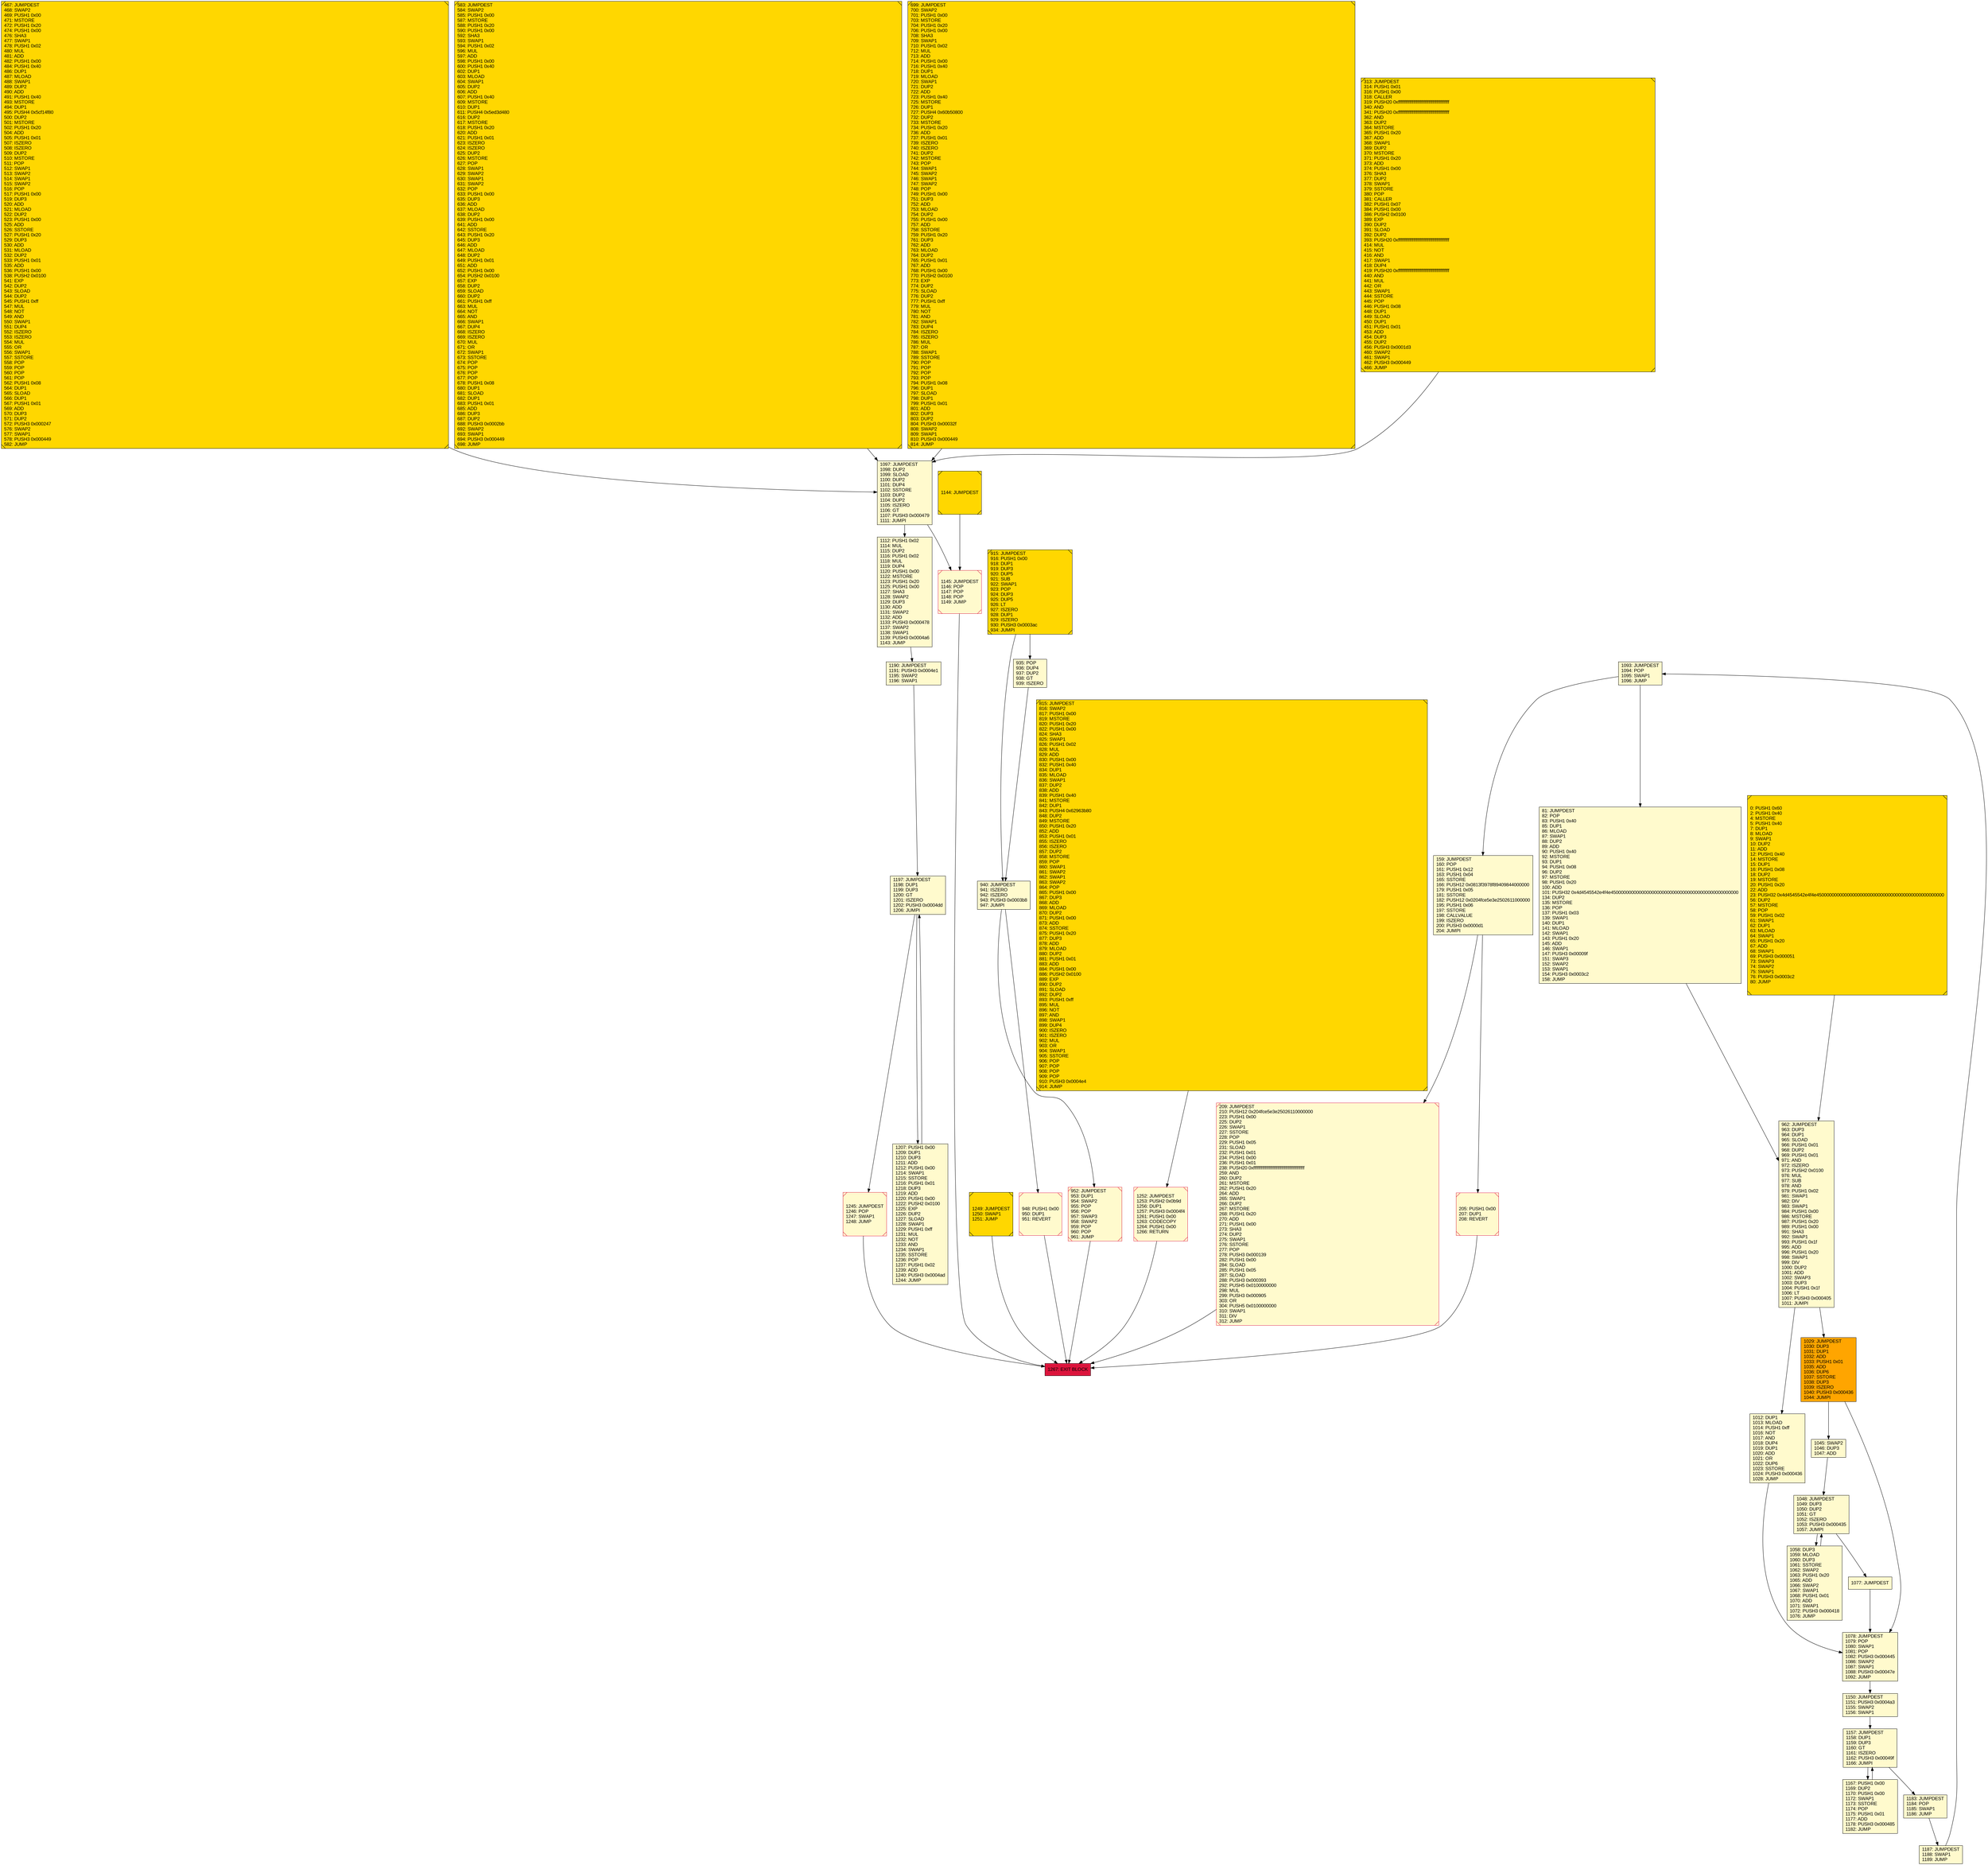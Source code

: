 digraph G {
bgcolor=transparent rankdir=UD;
node [shape=box style=filled color=black fillcolor=white fontname=arial fontcolor=black];
467 [label="467: JUMPDEST\l468: SWAP2\l469: PUSH1 0x00\l471: MSTORE\l472: PUSH1 0x20\l474: PUSH1 0x00\l476: SHA3\l477: SWAP1\l478: PUSH1 0x02\l480: MUL\l481: ADD\l482: PUSH1 0x00\l484: PUSH1 0x40\l486: DUP1\l487: MLOAD\l488: SWAP1\l489: DUP2\l490: ADD\l491: PUSH1 0x40\l493: MSTORE\l494: DUP1\l495: PUSH4 0x5cf14f80\l500: DUP2\l501: MSTORE\l502: PUSH1 0x20\l504: ADD\l505: PUSH1 0x01\l507: ISZERO\l508: ISZERO\l509: DUP2\l510: MSTORE\l511: POP\l512: SWAP1\l513: SWAP2\l514: SWAP1\l515: SWAP2\l516: POP\l517: PUSH1 0x00\l519: DUP3\l520: ADD\l521: MLOAD\l522: DUP2\l523: PUSH1 0x00\l525: ADD\l526: SSTORE\l527: PUSH1 0x20\l529: DUP3\l530: ADD\l531: MLOAD\l532: DUP2\l533: PUSH1 0x01\l535: ADD\l536: PUSH1 0x00\l538: PUSH2 0x0100\l541: EXP\l542: DUP2\l543: SLOAD\l544: DUP2\l545: PUSH1 0xff\l547: MUL\l548: NOT\l549: AND\l550: SWAP1\l551: DUP4\l552: ISZERO\l553: ISZERO\l554: MUL\l555: OR\l556: SWAP1\l557: SSTORE\l558: POP\l559: POP\l560: POP\l561: POP\l562: PUSH1 0x08\l564: DUP1\l565: SLOAD\l566: DUP1\l567: PUSH1 0x01\l569: ADD\l570: DUP3\l571: DUP2\l572: PUSH3 0x000247\l576: SWAP2\l577: SWAP1\l578: PUSH3 0x000449\l582: JUMP\l" fillcolor=lemonchiffon shape=Msquare fillcolor=gold ];
583 [label="583: JUMPDEST\l584: SWAP2\l585: PUSH1 0x00\l587: MSTORE\l588: PUSH1 0x20\l590: PUSH1 0x00\l592: SHA3\l593: SWAP1\l594: PUSH1 0x02\l596: MUL\l597: ADD\l598: PUSH1 0x00\l600: PUSH1 0x40\l602: DUP1\l603: MLOAD\l604: SWAP1\l605: DUP2\l606: ADD\l607: PUSH1 0x40\l609: MSTORE\l610: DUP1\l611: PUSH4 0x5ed3d480\l616: DUP2\l617: MSTORE\l618: PUSH1 0x20\l620: ADD\l621: PUSH1 0x01\l623: ISZERO\l624: ISZERO\l625: DUP2\l626: MSTORE\l627: POP\l628: SWAP1\l629: SWAP2\l630: SWAP1\l631: SWAP2\l632: POP\l633: PUSH1 0x00\l635: DUP3\l636: ADD\l637: MLOAD\l638: DUP2\l639: PUSH1 0x00\l641: ADD\l642: SSTORE\l643: PUSH1 0x20\l645: DUP3\l646: ADD\l647: MLOAD\l648: DUP2\l649: PUSH1 0x01\l651: ADD\l652: PUSH1 0x00\l654: PUSH2 0x0100\l657: EXP\l658: DUP2\l659: SLOAD\l660: DUP2\l661: PUSH1 0xff\l663: MUL\l664: NOT\l665: AND\l666: SWAP1\l667: DUP4\l668: ISZERO\l669: ISZERO\l670: MUL\l671: OR\l672: SWAP1\l673: SSTORE\l674: POP\l675: POP\l676: POP\l677: POP\l678: PUSH1 0x08\l680: DUP1\l681: SLOAD\l682: DUP1\l683: PUSH1 0x01\l685: ADD\l686: DUP3\l687: DUP2\l688: PUSH3 0x0002bb\l692: SWAP2\l693: SWAP1\l694: PUSH3 0x000449\l698: JUMP\l" fillcolor=lemonchiffon shape=Msquare fillcolor=gold ];
915 [label="915: JUMPDEST\l916: PUSH1 0x00\l918: DUP1\l919: DUP3\l920: DUP5\l921: SUB\l922: SWAP1\l923: POP\l924: DUP3\l925: DUP5\l926: LT\l927: ISZERO\l928: DUP1\l929: ISZERO\l930: PUSH3 0x0003ac\l934: JUMPI\l" fillcolor=lemonchiffon shape=Msquare fillcolor=gold ];
1245 [label="1245: JUMPDEST\l1246: POP\l1247: SWAP1\l1248: JUMP\l" fillcolor=lemonchiffon shape=Msquare color=crimson ];
81 [label="81: JUMPDEST\l82: POP\l83: PUSH1 0x40\l85: DUP1\l86: MLOAD\l87: SWAP1\l88: DUP2\l89: ADD\l90: PUSH1 0x40\l92: MSTORE\l93: DUP1\l94: PUSH1 0x08\l96: DUP2\l97: MSTORE\l98: PUSH1 0x20\l100: ADD\l101: PUSH32 0x4d4545542e4f4e45000000000000000000000000000000000000000000000000\l134: DUP2\l135: MSTORE\l136: POP\l137: PUSH1 0x03\l139: SWAP1\l140: DUP1\l141: MLOAD\l142: SWAP1\l143: PUSH1 0x20\l145: ADD\l146: SWAP1\l147: PUSH3 0x00009f\l151: SWAP3\l152: SWAP2\l153: SWAP1\l154: PUSH3 0x0003c2\l158: JUMP\l" fillcolor=lemonchiffon ];
159 [label="159: JUMPDEST\l160: POP\l161: PUSH1 0x12\l163: PUSH1 0x04\l165: SSTORE\l166: PUSH12 0x0813f3978f89409844000000\l179: PUSH1 0x05\l181: SSTORE\l182: PUSH12 0x0204fce5e3e2502611000000\l195: PUSH1 0x06\l197: SSTORE\l198: CALLVALUE\l199: ISZERO\l200: PUSH3 0x0000d1\l204: JUMPI\l" fillcolor=lemonchiffon ];
1012 [label="1012: DUP1\l1013: MLOAD\l1014: PUSH1 0xff\l1016: NOT\l1017: AND\l1018: DUP4\l1019: DUP1\l1020: ADD\l1021: OR\l1022: DUP6\l1023: SSTORE\l1024: PUSH3 0x000436\l1028: JUMP\l" fillcolor=lemonchiffon ];
1183 [label="1183: JUMPDEST\l1184: POP\l1185: SWAP1\l1186: JUMP\l" fillcolor=lemonchiffon ];
699 [label="699: JUMPDEST\l700: SWAP2\l701: PUSH1 0x00\l703: MSTORE\l704: PUSH1 0x20\l706: PUSH1 0x00\l708: SHA3\l709: SWAP1\l710: PUSH1 0x02\l712: MUL\l713: ADD\l714: PUSH1 0x00\l716: PUSH1 0x40\l718: DUP1\l719: MLOAD\l720: SWAP1\l721: DUP2\l722: ADD\l723: PUSH1 0x40\l725: MSTORE\l726: DUP1\l727: PUSH4 0x60b50800\l732: DUP2\l733: MSTORE\l734: PUSH1 0x20\l736: ADD\l737: PUSH1 0x01\l739: ISZERO\l740: ISZERO\l741: DUP2\l742: MSTORE\l743: POP\l744: SWAP1\l745: SWAP2\l746: SWAP1\l747: SWAP2\l748: POP\l749: PUSH1 0x00\l751: DUP3\l752: ADD\l753: MLOAD\l754: DUP2\l755: PUSH1 0x00\l757: ADD\l758: SSTORE\l759: PUSH1 0x20\l761: DUP3\l762: ADD\l763: MLOAD\l764: DUP2\l765: PUSH1 0x01\l767: ADD\l768: PUSH1 0x00\l770: PUSH2 0x0100\l773: EXP\l774: DUP2\l775: SLOAD\l776: DUP2\l777: PUSH1 0xff\l779: MUL\l780: NOT\l781: AND\l782: SWAP1\l783: DUP4\l784: ISZERO\l785: ISZERO\l786: MUL\l787: OR\l788: SWAP1\l789: SSTORE\l790: POP\l791: POP\l792: POP\l793: POP\l794: PUSH1 0x08\l796: DUP1\l797: SLOAD\l798: DUP1\l799: PUSH1 0x01\l801: ADD\l802: DUP3\l803: DUP2\l804: PUSH3 0x00032f\l808: SWAP2\l809: SWAP1\l810: PUSH3 0x000449\l814: JUMP\l" fillcolor=lemonchiffon shape=Msquare fillcolor=gold ];
1058 [label="1058: DUP3\l1059: MLOAD\l1060: DUP3\l1061: SSTORE\l1062: SWAP2\l1063: PUSH1 0x20\l1065: ADD\l1066: SWAP2\l1067: SWAP1\l1068: PUSH1 0x01\l1070: ADD\l1071: SWAP1\l1072: PUSH3 0x000418\l1076: JUMP\l" fillcolor=lemonchiffon ];
1112 [label="1112: PUSH1 0x02\l1114: MUL\l1115: DUP2\l1116: PUSH1 0x02\l1118: MUL\l1119: DUP4\l1120: PUSH1 0x00\l1122: MSTORE\l1123: PUSH1 0x20\l1125: PUSH1 0x00\l1127: SHA3\l1128: SWAP2\l1129: DUP3\l1130: ADD\l1131: SWAP2\l1132: ADD\l1133: PUSH3 0x000478\l1137: SWAP2\l1138: SWAP1\l1139: PUSH3 0x0004a6\l1143: JUMP\l" fillcolor=lemonchiffon ];
1249 [label="1249: JUMPDEST\l1250: SWAP1\l1251: JUMP\l" fillcolor=lemonchiffon shape=Msquare fillcolor=gold ];
815 [label="815: JUMPDEST\l816: SWAP2\l817: PUSH1 0x00\l819: MSTORE\l820: PUSH1 0x20\l822: PUSH1 0x00\l824: SHA3\l825: SWAP1\l826: PUSH1 0x02\l828: MUL\l829: ADD\l830: PUSH1 0x00\l832: PUSH1 0x40\l834: DUP1\l835: MLOAD\l836: SWAP1\l837: DUP2\l838: ADD\l839: PUSH1 0x40\l841: MSTORE\l842: DUP1\l843: PUSH4 0x62963b80\l848: DUP2\l849: MSTORE\l850: PUSH1 0x20\l852: ADD\l853: PUSH1 0x01\l855: ISZERO\l856: ISZERO\l857: DUP2\l858: MSTORE\l859: POP\l860: SWAP1\l861: SWAP2\l862: SWAP1\l863: SWAP2\l864: POP\l865: PUSH1 0x00\l867: DUP3\l868: ADD\l869: MLOAD\l870: DUP2\l871: PUSH1 0x00\l873: ADD\l874: SSTORE\l875: PUSH1 0x20\l877: DUP3\l878: ADD\l879: MLOAD\l880: DUP2\l881: PUSH1 0x01\l883: ADD\l884: PUSH1 0x00\l886: PUSH2 0x0100\l889: EXP\l890: DUP2\l891: SLOAD\l892: DUP2\l893: PUSH1 0xff\l895: MUL\l896: NOT\l897: AND\l898: SWAP1\l899: DUP4\l900: ISZERO\l901: ISZERO\l902: MUL\l903: OR\l904: SWAP1\l905: SSTORE\l906: POP\l907: POP\l908: POP\l909: POP\l910: PUSH3 0x0004e4\l914: JUMP\l" fillcolor=lemonchiffon shape=Msquare fillcolor=gold ];
948 [label="948: PUSH1 0x00\l950: DUP1\l951: REVERT\l" fillcolor=lemonchiffon shape=Msquare color=crimson ];
952 [label="952: JUMPDEST\l953: DUP1\l954: SWAP2\l955: POP\l956: POP\l957: SWAP3\l958: SWAP2\l959: POP\l960: POP\l961: JUMP\l" fillcolor=lemonchiffon shape=Msquare color=crimson ];
1093 [label="1093: JUMPDEST\l1094: POP\l1095: SWAP1\l1096: JUMP\l" fillcolor=lemonchiffon ];
1045 [label="1045: SWAP2\l1046: DUP3\l1047: ADD\l" fillcolor=lemonchiffon ];
1187 [label="1187: JUMPDEST\l1188: SWAP1\l1189: JUMP\l" fillcolor=lemonchiffon ];
1252 [label="1252: JUMPDEST\l1253: PUSH2 0x0b9d\l1256: DUP1\l1257: PUSH3 0x0004f4\l1261: PUSH1 0x00\l1263: CODECOPY\l1264: PUSH1 0x00\l1266: RETURN\l" fillcolor=lemonchiffon shape=Msquare color=crimson ];
1145 [label="1145: JUMPDEST\l1146: POP\l1147: POP\l1148: POP\l1149: JUMP\l" fillcolor=lemonchiffon shape=Msquare color=crimson ];
209 [label="209: JUMPDEST\l210: PUSH12 0x204fce5e3e25026110000000\l223: PUSH1 0x00\l225: DUP2\l226: SWAP1\l227: SSTORE\l228: POP\l229: PUSH1 0x05\l231: SLOAD\l232: PUSH1 0x01\l234: PUSH1 0x00\l236: PUSH1 0x01\l238: PUSH20 0xffffffffffffffffffffffffffffffffffffffff\l259: AND\l260: DUP2\l261: MSTORE\l262: PUSH1 0x20\l264: ADD\l265: SWAP1\l266: DUP2\l267: MSTORE\l268: PUSH1 0x20\l270: ADD\l271: PUSH1 0x00\l273: SHA3\l274: DUP2\l275: SWAP1\l276: SSTORE\l277: POP\l278: PUSH3 0x000139\l282: PUSH1 0x00\l284: SLOAD\l285: PUSH1 0x05\l287: SLOAD\l288: PUSH3 0x000393\l292: PUSH5 0x0100000000\l298: MUL\l299: PUSH3 0x000905\l303: OR\l304: PUSH5 0x0100000000\l310: SWAP1\l311: DIV\l312: JUMP\l" fillcolor=lemonchiffon shape=Msquare color=crimson ];
1197 [label="1197: JUMPDEST\l1198: DUP1\l1199: DUP3\l1200: GT\l1201: ISZERO\l1202: PUSH3 0x0004dd\l1206: JUMPI\l" fillcolor=lemonchiffon ];
940 [label="940: JUMPDEST\l941: ISZERO\l942: ISZERO\l943: PUSH3 0x0003b8\l947: JUMPI\l" fillcolor=lemonchiffon ];
1078 [label="1078: JUMPDEST\l1079: POP\l1080: SWAP1\l1081: POP\l1082: PUSH3 0x000445\l1086: SWAP2\l1087: SWAP1\l1088: PUSH3 0x00047e\l1092: JUMP\l" fillcolor=lemonchiffon ];
1029 [label="1029: JUMPDEST\l1030: DUP3\l1031: DUP1\l1032: ADD\l1033: PUSH1 0x01\l1035: ADD\l1036: DUP6\l1037: SSTORE\l1038: DUP3\l1039: ISZERO\l1040: PUSH3 0x000436\l1044: JUMPI\l" fillcolor=orange ];
1048 [label="1048: JUMPDEST\l1049: DUP3\l1050: DUP2\l1051: GT\l1052: ISZERO\l1053: PUSH3 0x000435\l1057: JUMPI\l" fillcolor=lemonchiffon ];
0 [label="0: PUSH1 0x60\l2: PUSH1 0x40\l4: MSTORE\l5: PUSH1 0x40\l7: DUP1\l8: MLOAD\l9: SWAP1\l10: DUP2\l11: ADD\l12: PUSH1 0x40\l14: MSTORE\l15: DUP1\l16: PUSH1 0x08\l18: DUP2\l19: MSTORE\l20: PUSH1 0x20\l22: ADD\l23: PUSH32 0x4d4545542e4f4e45000000000000000000000000000000000000000000000000\l56: DUP2\l57: MSTORE\l58: POP\l59: PUSH1 0x02\l61: SWAP1\l62: DUP1\l63: MLOAD\l64: SWAP1\l65: PUSH1 0x20\l67: ADD\l68: SWAP1\l69: PUSH3 0x000051\l73: SWAP3\l74: SWAP2\l75: SWAP1\l76: PUSH3 0x0003c2\l80: JUMP\l" fillcolor=lemonchiffon shape=Msquare fillcolor=gold ];
962 [label="962: JUMPDEST\l963: DUP3\l964: DUP1\l965: SLOAD\l966: PUSH1 0x01\l968: DUP2\l969: PUSH1 0x01\l971: AND\l972: ISZERO\l973: PUSH2 0x0100\l976: MUL\l977: SUB\l978: AND\l979: PUSH1 0x02\l981: SWAP1\l982: DIV\l983: SWAP1\l984: PUSH1 0x00\l986: MSTORE\l987: PUSH1 0x20\l989: PUSH1 0x00\l991: SHA3\l992: SWAP1\l993: PUSH1 0x1f\l995: ADD\l996: PUSH1 0x20\l998: SWAP1\l999: DIV\l1000: DUP2\l1001: ADD\l1002: SWAP3\l1003: DUP3\l1004: PUSH1 0x1f\l1006: LT\l1007: PUSH3 0x000405\l1011: JUMPI\l" fillcolor=lemonchiffon ];
205 [label="205: PUSH1 0x00\l207: DUP1\l208: REVERT\l" fillcolor=lemonchiffon shape=Msquare color=crimson ];
1150 [label="1150: JUMPDEST\l1151: PUSH3 0x0004a3\l1155: SWAP2\l1156: SWAP1\l" fillcolor=lemonchiffon ];
1167 [label="1167: PUSH1 0x00\l1169: DUP2\l1170: PUSH1 0x00\l1172: SWAP1\l1173: SSTORE\l1174: POP\l1175: PUSH1 0x01\l1177: ADD\l1178: PUSH3 0x000485\l1182: JUMP\l" fillcolor=lemonchiffon ];
1267 [label="1267: EXIT BLOCK\l" fillcolor=crimson ];
1207 [label="1207: PUSH1 0x00\l1209: DUP1\l1210: DUP3\l1211: ADD\l1212: PUSH1 0x00\l1214: SWAP1\l1215: SSTORE\l1216: PUSH1 0x01\l1218: DUP3\l1219: ADD\l1220: PUSH1 0x00\l1222: PUSH2 0x0100\l1225: EXP\l1226: DUP2\l1227: SLOAD\l1228: SWAP1\l1229: PUSH1 0xff\l1231: MUL\l1232: NOT\l1233: AND\l1234: SWAP1\l1235: SSTORE\l1236: POP\l1237: PUSH1 0x02\l1239: ADD\l1240: PUSH3 0x0004ad\l1244: JUMP\l" fillcolor=lemonchiffon ];
935 [label="935: POP\l936: DUP4\l937: DUP2\l938: GT\l939: ISZERO\l" fillcolor=lemonchiffon ];
1144 [label="1144: JUMPDEST\l" fillcolor=lemonchiffon shape=Msquare fillcolor=gold ];
1157 [label="1157: JUMPDEST\l1158: DUP1\l1159: DUP3\l1160: GT\l1161: ISZERO\l1162: PUSH3 0x00049f\l1166: JUMPI\l" fillcolor=lemonchiffon ];
1077 [label="1077: JUMPDEST\l" fillcolor=lemonchiffon ];
313 [label="313: JUMPDEST\l314: PUSH1 0x01\l316: PUSH1 0x00\l318: CALLER\l319: PUSH20 0xffffffffffffffffffffffffffffffffffffffff\l340: AND\l341: PUSH20 0xffffffffffffffffffffffffffffffffffffffff\l362: AND\l363: DUP2\l364: MSTORE\l365: PUSH1 0x20\l367: ADD\l368: SWAP1\l369: DUP2\l370: MSTORE\l371: PUSH1 0x20\l373: ADD\l374: PUSH1 0x00\l376: SHA3\l377: DUP2\l378: SWAP1\l379: SSTORE\l380: POP\l381: CALLER\l382: PUSH1 0x07\l384: PUSH1 0x00\l386: PUSH2 0x0100\l389: EXP\l390: DUP2\l391: SLOAD\l392: DUP2\l393: PUSH20 0xffffffffffffffffffffffffffffffffffffffff\l414: MUL\l415: NOT\l416: AND\l417: SWAP1\l418: DUP4\l419: PUSH20 0xffffffffffffffffffffffffffffffffffffffff\l440: AND\l441: MUL\l442: OR\l443: SWAP1\l444: SSTORE\l445: POP\l446: PUSH1 0x08\l448: DUP1\l449: SLOAD\l450: DUP1\l451: PUSH1 0x01\l453: ADD\l454: DUP3\l455: DUP2\l456: PUSH3 0x0001d3\l460: SWAP2\l461: SWAP1\l462: PUSH3 0x000449\l466: JUMP\l" fillcolor=lemonchiffon shape=Msquare fillcolor=gold ];
1190 [label="1190: JUMPDEST\l1191: PUSH3 0x0004e1\l1195: SWAP2\l1196: SWAP1\l" fillcolor=lemonchiffon ];
1097 [label="1097: JUMPDEST\l1098: DUP2\l1099: SLOAD\l1100: DUP2\l1101: DUP4\l1102: SSTORE\l1103: DUP2\l1104: DUP2\l1105: ISZERO\l1106: GT\l1107: PUSH3 0x000479\l1111: JUMPI\l" fillcolor=lemonchiffon ];
1187 -> 1093;
1078 -> 1150;
159 -> 209;
935 -> 940;
1150 -> 1157;
1077 -> 1078;
1157 -> 1167;
1167 -> 1157;
1093 -> 159;
205 -> 1267;
1048 -> 1077;
81 -> 962;
962 -> 1012;
1190 -> 1197;
952 -> 1267;
1249 -> 1267;
1112 -> 1190;
1012 -> 1078;
1097 -> 1112;
1144 -> 1145;
583 -> 1097;
1029 -> 1045;
940 -> 948;
1157 -> 1183;
467 -> 1097;
0 -> 962;
1029 -> 1078;
313 -> 1097;
962 -> 1029;
815 -> 1252;
1197 -> 1245;
1183 -> 1187;
1093 -> 81;
159 -> 205;
948 -> 1267;
1097 -> 1145;
209 -> 1267;
1197 -> 1207;
1207 -> 1197;
1145 -> 1267;
1252 -> 1267;
915 -> 940;
699 -> 1097;
1045 -> 1048;
1048 -> 1058;
1058 -> 1048;
940 -> 952;
915 -> 935;
1245 -> 1267;
}